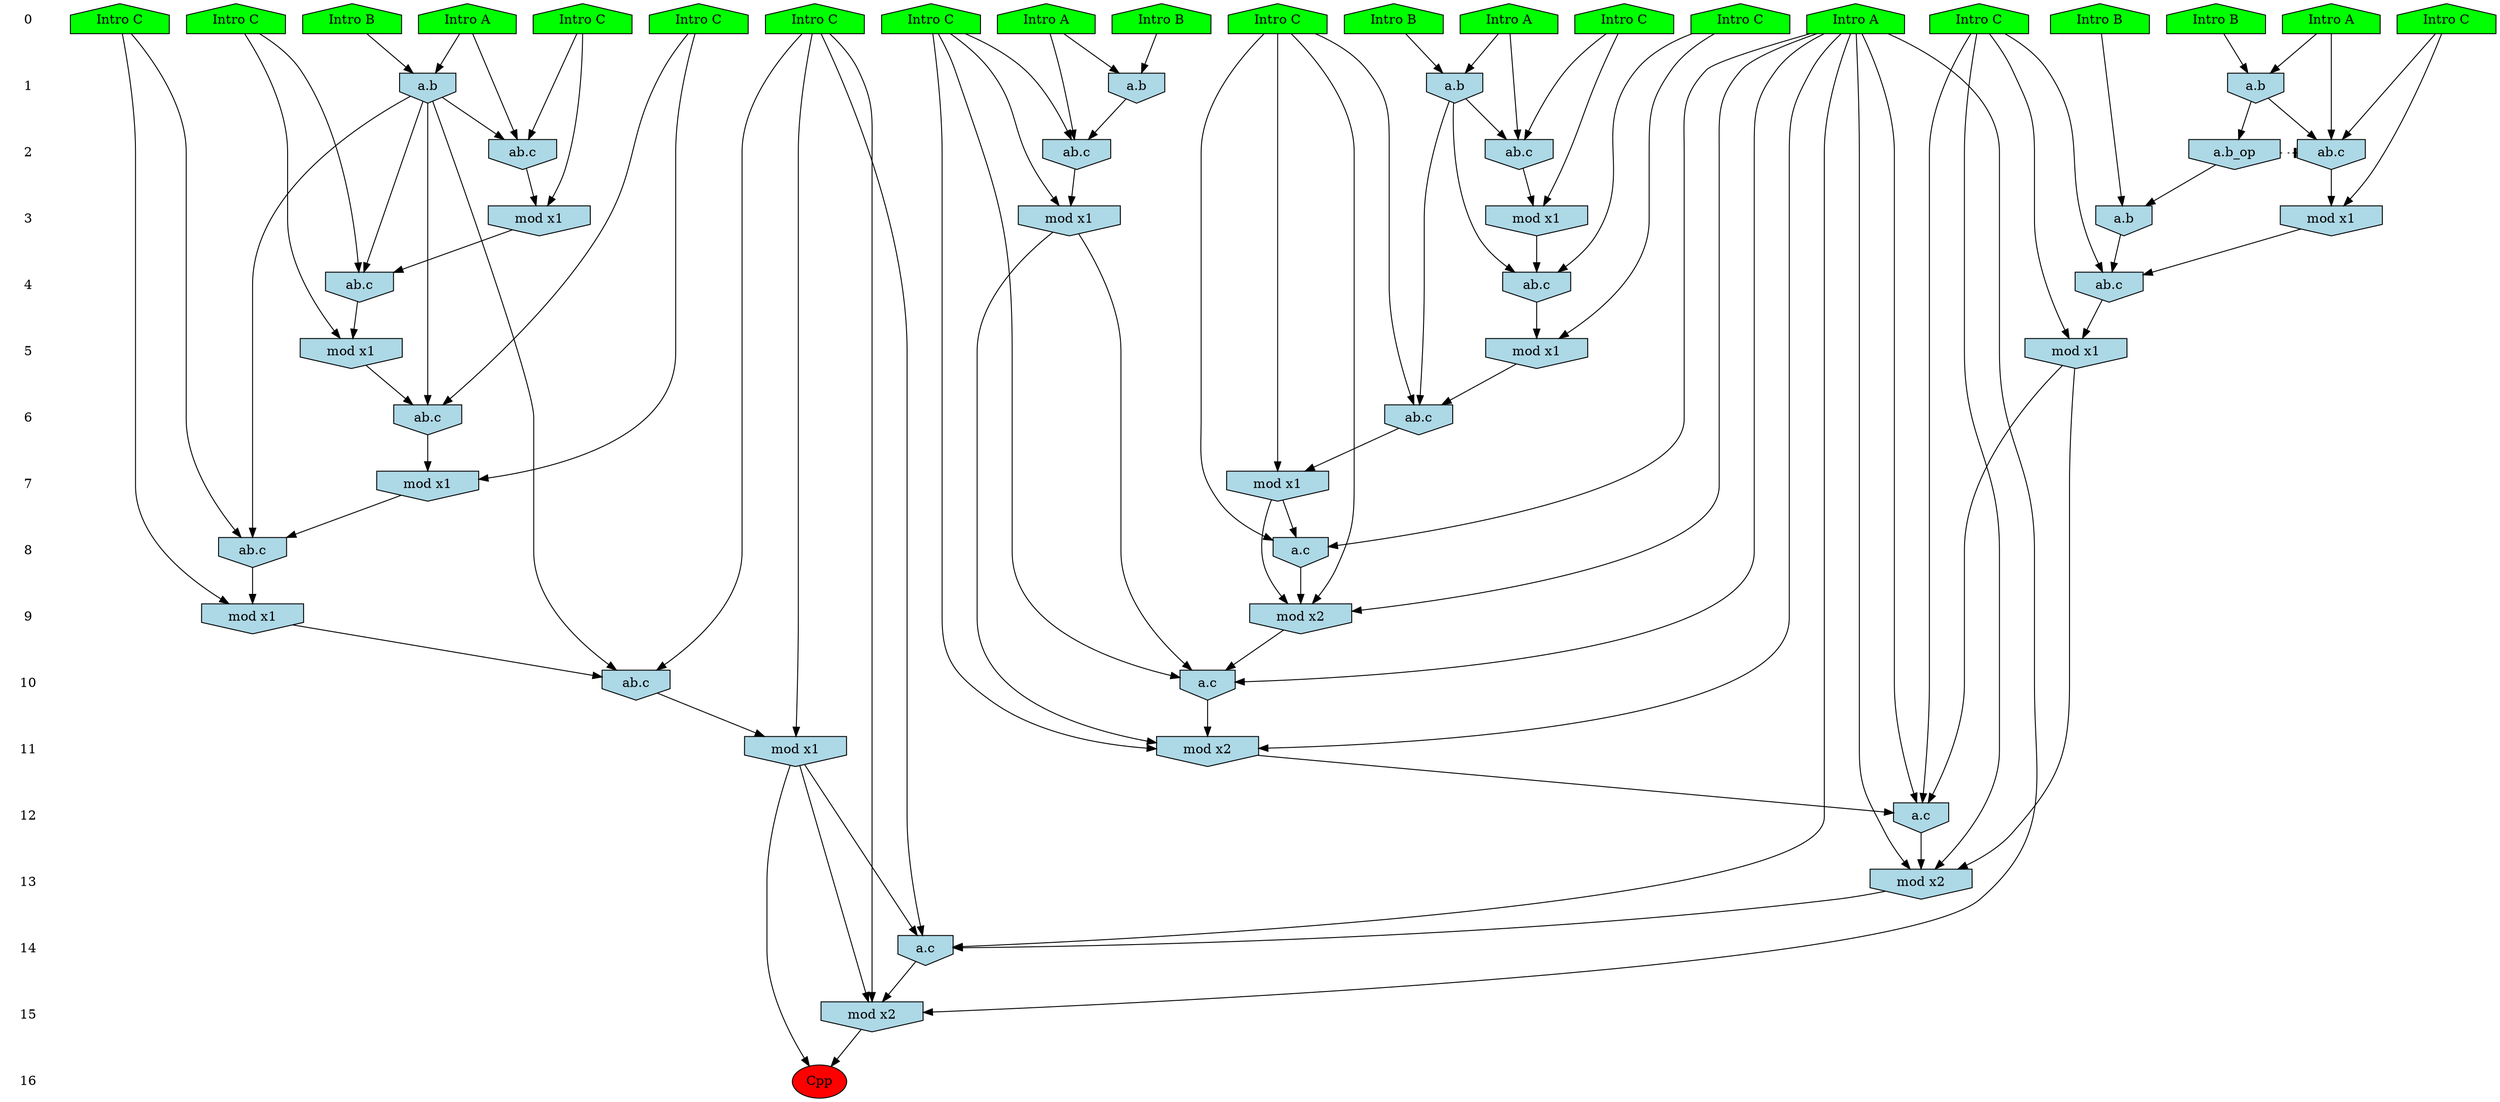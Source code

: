 /* Compression of 1 causal flows obtained in average at 1.934947E+01 t.u */
/* Compressed causal flows were: [3541] */
digraph G{
 ranksep=.5 ; 
{ rank = same ; "0" [shape=plaintext] ; node_1 [label ="Intro A", shape=house, style=filled, fillcolor=green] ;
node_2 [label ="Intro A", shape=house, style=filled, fillcolor=green] ;
node_3 [label ="Intro B", shape=house, style=filled, fillcolor=green] ;
node_4 [label ="Intro B", shape=house, style=filled, fillcolor=green] ;
node_5 [label ="Intro A", shape=house, style=filled, fillcolor=green] ;
node_6 [label ="Intro B", shape=house, style=filled, fillcolor=green] ;
node_7 [label ="Intro B", shape=house, style=filled, fillcolor=green] ;
node_8 [label ="Intro A", shape=house, style=filled, fillcolor=green] ;
node_9 [label ="Intro A", shape=house, style=filled, fillcolor=green] ;
node_10 [label ="Intro B", shape=house, style=filled, fillcolor=green] ;
node_11 [label ="Intro C", shape=house, style=filled, fillcolor=green] ;
node_12 [label ="Intro C", shape=house, style=filled, fillcolor=green] ;
node_13 [label ="Intro C", shape=house, style=filled, fillcolor=green] ;
node_14 [label ="Intro C", shape=house, style=filled, fillcolor=green] ;
node_15 [label ="Intro C", shape=house, style=filled, fillcolor=green] ;
node_16 [label ="Intro C", shape=house, style=filled, fillcolor=green] ;
node_17 [label ="Intro C", shape=house, style=filled, fillcolor=green] ;
node_18 [label ="Intro C", shape=house, style=filled, fillcolor=green] ;
node_19 [label ="Intro C", shape=house, style=filled, fillcolor=green] ;
node_20 [label ="Intro C", shape=house, style=filled, fillcolor=green] ;
node_21 [label ="Intro C", shape=house, style=filled, fillcolor=green] ;
}
{ rank = same ; "1" [shape=plaintext] ; node_22 [label="a.b", shape=invhouse, style=filled, fillcolor = lightblue] ;
node_23 [label="a.b", shape=invhouse, style=filled, fillcolor = lightblue] ;
node_25 [label="a.b", shape=invhouse, style=filled, fillcolor = lightblue] ;
node_27 [label="a.b", shape=invhouse, style=filled, fillcolor = lightblue] ;
}
{ rank = same ; "2" [shape=plaintext] ; node_24 [label="ab.c", shape=invhouse, style=filled, fillcolor = lightblue] ;
node_26 [label="ab.c", shape=invhouse, style=filled, fillcolor = lightblue] ;
node_28 [label="ab.c", shape=invhouse, style=filled, fillcolor = lightblue] ;
node_31 [label="ab.c", shape=invhouse, style=filled, fillcolor = lightblue] ;
node_40 [label="a.b_op", shape=invhouse, style=filled, fillcolor = lightblue] ;
}
{ rank = same ; "3" [shape=plaintext] ; node_29 [label="mod x1", shape=invhouse, style=filled, fillcolor = lightblue] ;
node_30 [label="mod x1", shape=invhouse, style=filled, fillcolor = lightblue] ;
node_32 [label="mod x1", shape=invhouse, style=filled, fillcolor = lightblue] ;
node_37 [label="mod x1", shape=invhouse, style=filled, fillcolor = lightblue] ;
node_41 [label="a.b", shape=invhouse, style=filled, fillcolor = lightblue] ;
}
{ rank = same ; "4" [shape=plaintext] ; node_33 [label="ab.c", shape=invhouse, style=filled, fillcolor = lightblue] ;
node_35 [label="ab.c", shape=invhouse, style=filled, fillcolor = lightblue] ;
node_49 [label="ab.c", shape=invhouse, style=filled, fillcolor = lightblue] ;
}
{ rank = same ; "5" [shape=plaintext] ; node_34 [label="mod x1", shape=invhouse, style=filled, fillcolor = lightblue] ;
node_38 [label="mod x1", shape=invhouse, style=filled, fillcolor = lightblue] ;
node_50 [label="mod x1", shape=invhouse, style=filled, fillcolor = lightblue] ;
}
{ rank = same ; "6" [shape=plaintext] ; node_36 [label="ab.c", shape=invhouse, style=filled, fillcolor = lightblue] ;
node_42 [label="ab.c", shape=invhouse, style=filled, fillcolor = lightblue] ;
}
{ rank = same ; "7" [shape=plaintext] ; node_39 [label="mod x1", shape=invhouse, style=filled, fillcolor = lightblue] ;
node_44 [label="mod x1", shape=invhouse, style=filled, fillcolor = lightblue] ;
}
{ rank = same ; "8" [shape=plaintext] ; node_43 [label="a.c", shape=invhouse, style=filled, fillcolor = lightblue] ;
node_45 [label="ab.c", shape=invhouse, style=filled, fillcolor = lightblue] ;
}
{ rank = same ; "9" [shape=plaintext] ; node_46 [label="mod x2", shape=invhouse, style=filled, fillcolor = lightblue] ;
node_47 [label="mod x1", shape=invhouse, style=filled, fillcolor = lightblue] ;
}
{ rank = same ; "10" [shape=plaintext] ; node_48 [label="a.c", shape=invhouse, style=filled, fillcolor = lightblue] ;
node_51 [label="ab.c", shape=invhouse, style=filled, fillcolor = lightblue] ;
}
{ rank = same ; "11" [shape=plaintext] ; node_52 [label="mod x2", shape=invhouse, style=filled, fillcolor = lightblue] ;
node_54 [label="mod x1", shape=invhouse, style=filled, fillcolor = lightblue] ;
}
{ rank = same ; "12" [shape=plaintext] ; node_53 [label="a.c", shape=invhouse, style=filled, fillcolor = lightblue] ;
}
{ rank = same ; "13" [shape=plaintext] ; node_55 [label="mod x2", shape=invhouse, style=filled, fillcolor = lightblue] ;
}
{ rank = same ; "14" [shape=plaintext] ; node_56 [label="a.c", shape=invhouse, style=filled, fillcolor = lightblue] ;
}
{ rank = same ; "15" [shape=plaintext] ; node_57 [label="mod x2", shape=invhouse, style=filled, fillcolor = lightblue] ;
}
{ rank = same ; "16" [shape=plaintext] ; node_58 [label ="Cpp", style=filled, fillcolor=red] ;
}
"0" -> "1" [style="invis"]; 
"1" -> "2" [style="invis"]; 
"2" -> "3" [style="invis"]; 
"3" -> "4" [style="invis"]; 
"4" -> "5" [style="invis"]; 
"5" -> "6" [style="invis"]; 
"6" -> "7" [style="invis"]; 
"7" -> "8" [style="invis"]; 
"8" -> "9" [style="invis"]; 
"9" -> "10" [style="invis"]; 
"10" -> "11" [style="invis"]; 
"11" -> "12" [style="invis"]; 
"12" -> "13" [style="invis"]; 
"13" -> "14" [style="invis"]; 
"14" -> "15" [style="invis"]; 
"15" -> "16" [style="invis"]; 
node_1 -> node_22
node_4 -> node_22
node_3 -> node_23
node_8 -> node_23
node_1 -> node_24
node_16 -> node_24
node_22 -> node_24
node_6 -> node_25
node_9 -> node_25
node_8 -> node_26
node_18 -> node_26
node_23 -> node_26
node_5 -> node_27
node_10 -> node_27
node_5 -> node_28
node_13 -> node_28
node_27 -> node_28
node_13 -> node_29
node_28 -> node_29
node_18 -> node_30
node_26 -> node_30
node_9 -> node_31
node_12 -> node_31
node_25 -> node_31
node_12 -> node_32
node_31 -> node_32
node_15 -> node_33
node_23 -> node_33
node_30 -> node_33
node_15 -> node_34
node_33 -> node_34
node_19 -> node_35
node_27 -> node_35
node_29 -> node_35
node_17 -> node_36
node_23 -> node_36
node_34 -> node_36
node_16 -> node_37
node_24 -> node_37
node_19 -> node_38
node_35 -> node_38
node_17 -> node_39
node_36 -> node_39
node_22 -> node_40
node_7 -> node_41
node_40 -> node_41
node_20 -> node_42
node_27 -> node_42
node_38 -> node_42
node_2 -> node_43
node_17 -> node_43
node_39 -> node_43
node_20 -> node_44
node_42 -> node_44
node_14 -> node_45
node_27 -> node_45
node_44 -> node_45
node_2 -> node_46
node_17 -> node_46
node_39 -> node_46
node_43 -> node_46
node_14 -> node_47
node_45 -> node_47
node_2 -> node_48
node_12 -> node_48
node_32 -> node_48
node_46 -> node_48
node_21 -> node_49
node_37 -> node_49
node_41 -> node_49
node_21 -> node_50
node_49 -> node_50
node_11 -> node_51
node_27 -> node_51
node_47 -> node_51
node_2 -> node_52
node_12 -> node_52
node_32 -> node_52
node_48 -> node_52
node_2 -> node_53
node_21 -> node_53
node_50 -> node_53
node_52 -> node_53
node_11 -> node_54
node_51 -> node_54
node_2 -> node_55
node_21 -> node_55
node_50 -> node_55
node_53 -> node_55
node_2 -> node_56
node_11 -> node_56
node_54 -> node_56
node_55 -> node_56
node_2 -> node_57
node_11 -> node_57
node_54 -> node_57
node_56 -> node_57
node_54 -> node_58
node_57 -> node_58
node_40 -> node_24 [style=dotted, arrowhead = tee] 
}
/*
 Dot generation time: 0.000000
*/